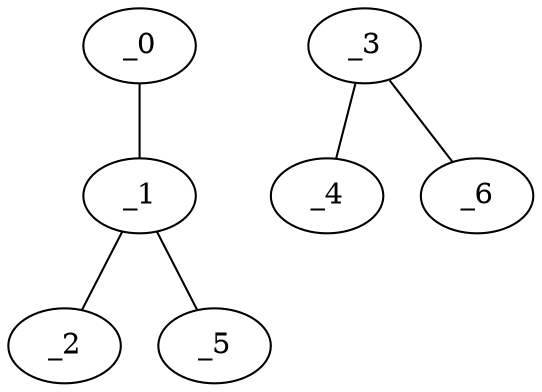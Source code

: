 graph AP1_0067 {
	_0	 [x="0.651602",
		y="0.365709"];
	_1	 [x="1.51",
		y="2.5"];
	_0 -- _1;
	_2	 [x="1.90946",
		y="0.727188"];
	_1 -- _2;
	_5	 [x="2.31988",
		y="1.71894"];
	_1 -- _5;
	_3	 [x="0.88",
		y="1.49"];
	_4	 [x="2.372",
		y="1.06994"];
	_3 -- _4;
	_6	 [x="2.40077",
		y="1.06936"];
	_3 -- _6;
}
